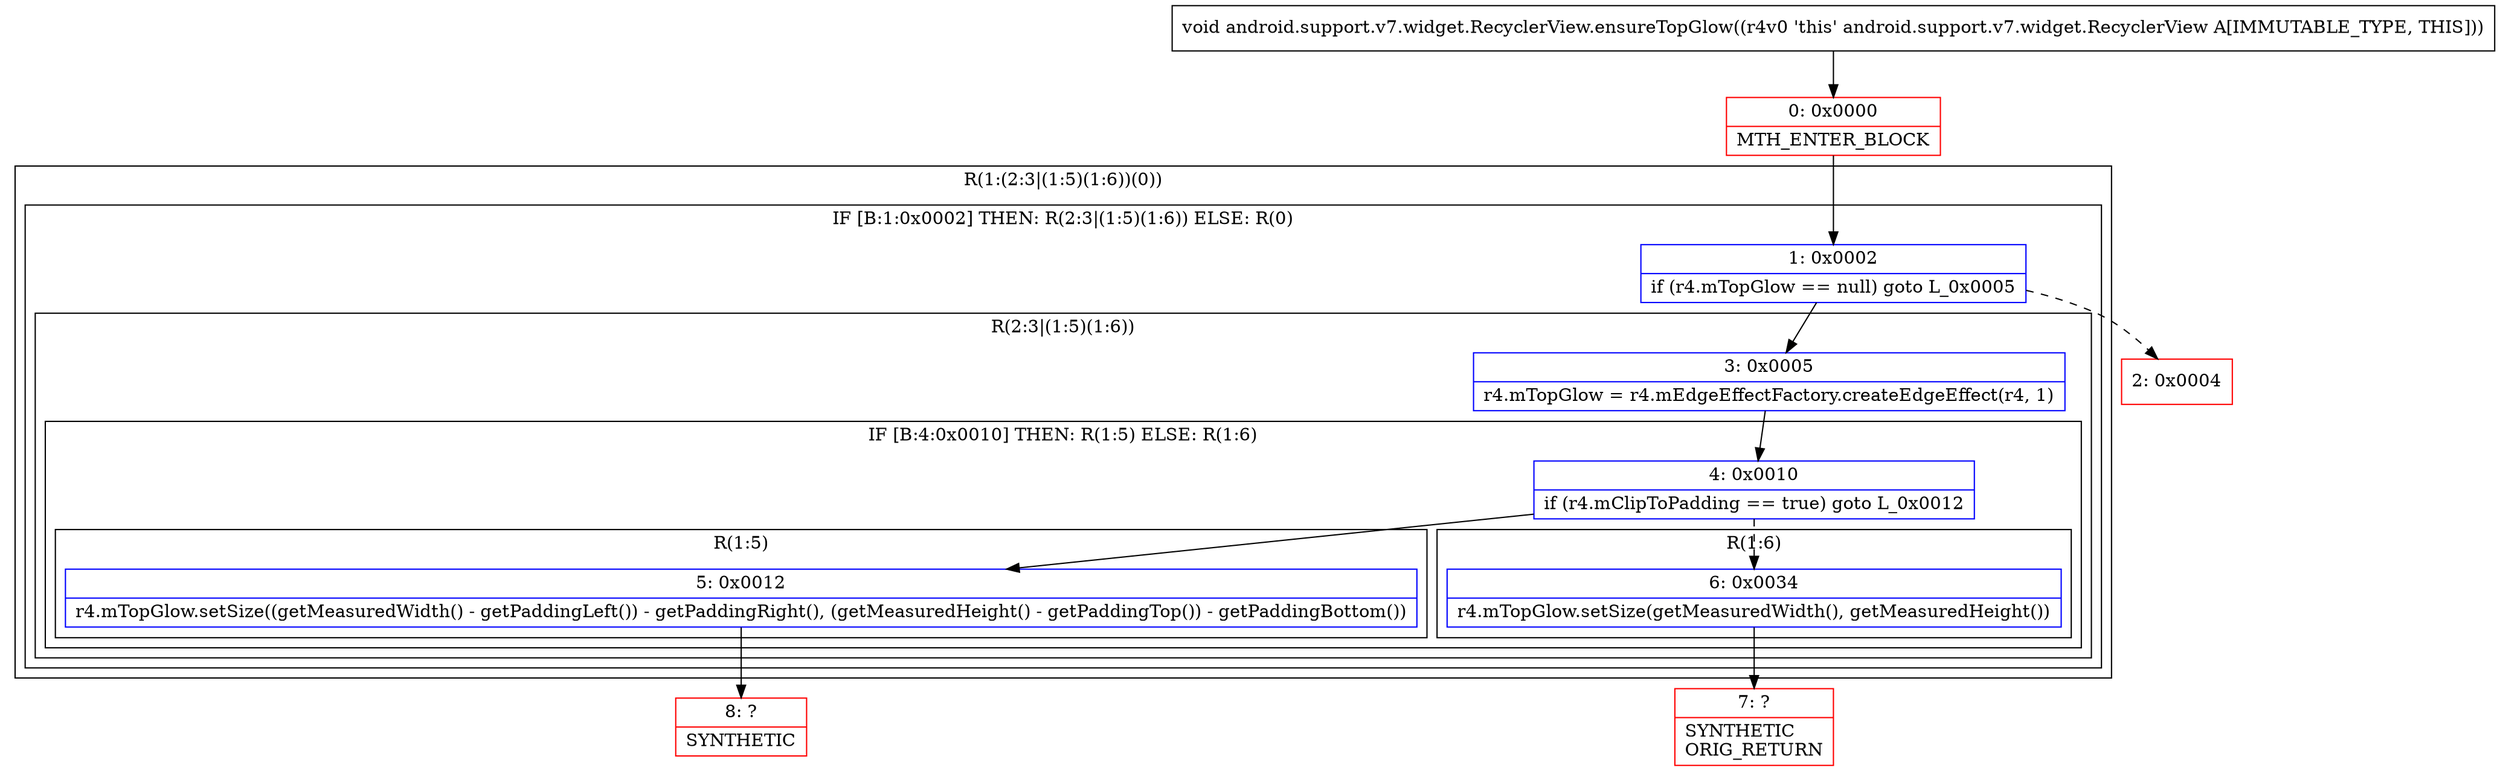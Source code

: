 digraph "CFG forandroid.support.v7.widget.RecyclerView.ensureTopGlow()V" {
subgraph cluster_Region_518447201 {
label = "R(1:(2:3|(1:5)(1:6))(0))";
node [shape=record,color=blue];
subgraph cluster_IfRegion_1426399868 {
label = "IF [B:1:0x0002] THEN: R(2:3|(1:5)(1:6)) ELSE: R(0)";
node [shape=record,color=blue];
Node_1 [shape=record,label="{1\:\ 0x0002|if (r4.mTopGlow == null) goto L_0x0005\l}"];
subgraph cluster_Region_1852287227 {
label = "R(2:3|(1:5)(1:6))";
node [shape=record,color=blue];
Node_3 [shape=record,label="{3\:\ 0x0005|r4.mTopGlow = r4.mEdgeEffectFactory.createEdgeEffect(r4, 1)\l}"];
subgraph cluster_IfRegion_1609039025 {
label = "IF [B:4:0x0010] THEN: R(1:5) ELSE: R(1:6)";
node [shape=record,color=blue];
Node_4 [shape=record,label="{4\:\ 0x0010|if (r4.mClipToPadding == true) goto L_0x0012\l}"];
subgraph cluster_Region_1990978244 {
label = "R(1:5)";
node [shape=record,color=blue];
Node_5 [shape=record,label="{5\:\ 0x0012|r4.mTopGlow.setSize((getMeasuredWidth() \- getPaddingLeft()) \- getPaddingRight(), (getMeasuredHeight() \- getPaddingTop()) \- getPaddingBottom())\l}"];
}
subgraph cluster_Region_172044463 {
label = "R(1:6)";
node [shape=record,color=blue];
Node_6 [shape=record,label="{6\:\ 0x0034|r4.mTopGlow.setSize(getMeasuredWidth(), getMeasuredHeight())\l}"];
}
}
}
subgraph cluster_Region_1496478060 {
label = "R(0)";
node [shape=record,color=blue];
}
}
}
Node_0 [shape=record,color=red,label="{0\:\ 0x0000|MTH_ENTER_BLOCK\l}"];
Node_2 [shape=record,color=red,label="{2\:\ 0x0004}"];
Node_7 [shape=record,color=red,label="{7\:\ ?|SYNTHETIC\lORIG_RETURN\l}"];
Node_8 [shape=record,color=red,label="{8\:\ ?|SYNTHETIC\l}"];
MethodNode[shape=record,label="{void android.support.v7.widget.RecyclerView.ensureTopGlow((r4v0 'this' android.support.v7.widget.RecyclerView A[IMMUTABLE_TYPE, THIS])) }"];
MethodNode -> Node_0;
Node_1 -> Node_2[style=dashed];
Node_1 -> Node_3;
Node_3 -> Node_4;
Node_4 -> Node_5;
Node_4 -> Node_6[style=dashed];
Node_5 -> Node_8;
Node_6 -> Node_7;
Node_0 -> Node_1;
}

